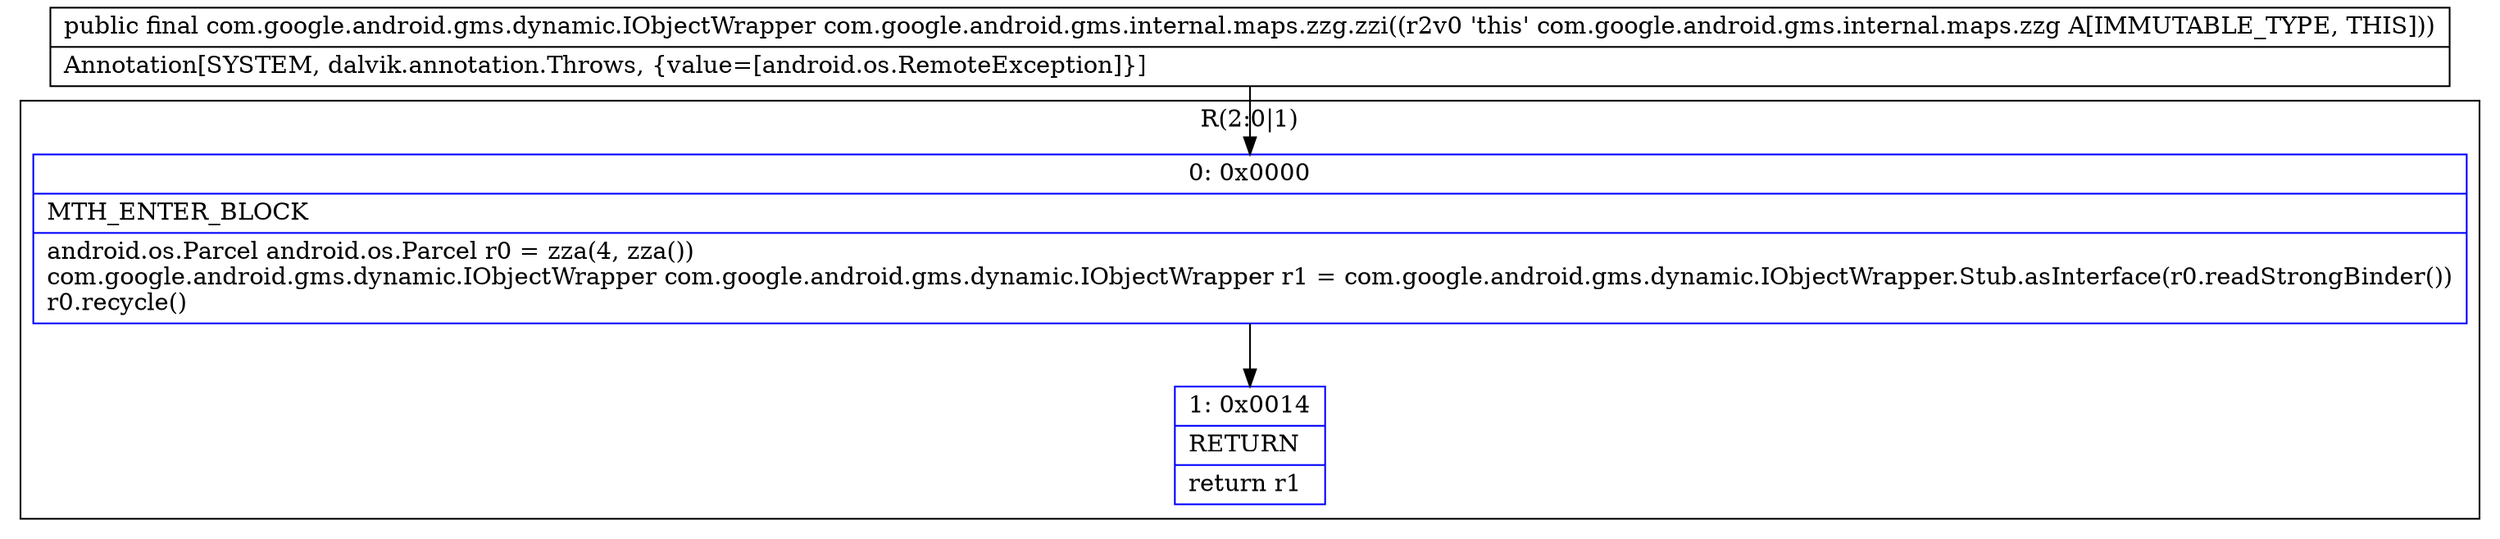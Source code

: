 digraph "CFG forcom.google.android.gms.internal.maps.zzg.zzi()Lcom\/google\/android\/gms\/dynamic\/IObjectWrapper;" {
subgraph cluster_Region_555411296 {
label = "R(2:0|1)";
node [shape=record,color=blue];
Node_0 [shape=record,label="{0\:\ 0x0000|MTH_ENTER_BLOCK\l|android.os.Parcel android.os.Parcel r0 = zza(4, zza())\lcom.google.android.gms.dynamic.IObjectWrapper com.google.android.gms.dynamic.IObjectWrapper r1 = com.google.android.gms.dynamic.IObjectWrapper.Stub.asInterface(r0.readStrongBinder())\lr0.recycle()\l}"];
Node_1 [shape=record,label="{1\:\ 0x0014|RETURN\l|return r1\l}"];
}
MethodNode[shape=record,label="{public final com.google.android.gms.dynamic.IObjectWrapper com.google.android.gms.internal.maps.zzg.zzi((r2v0 'this' com.google.android.gms.internal.maps.zzg A[IMMUTABLE_TYPE, THIS]))  | Annotation[SYSTEM, dalvik.annotation.Throws, \{value=[android.os.RemoteException]\}]\l}"];
MethodNode -> Node_0;
Node_0 -> Node_1;
}

